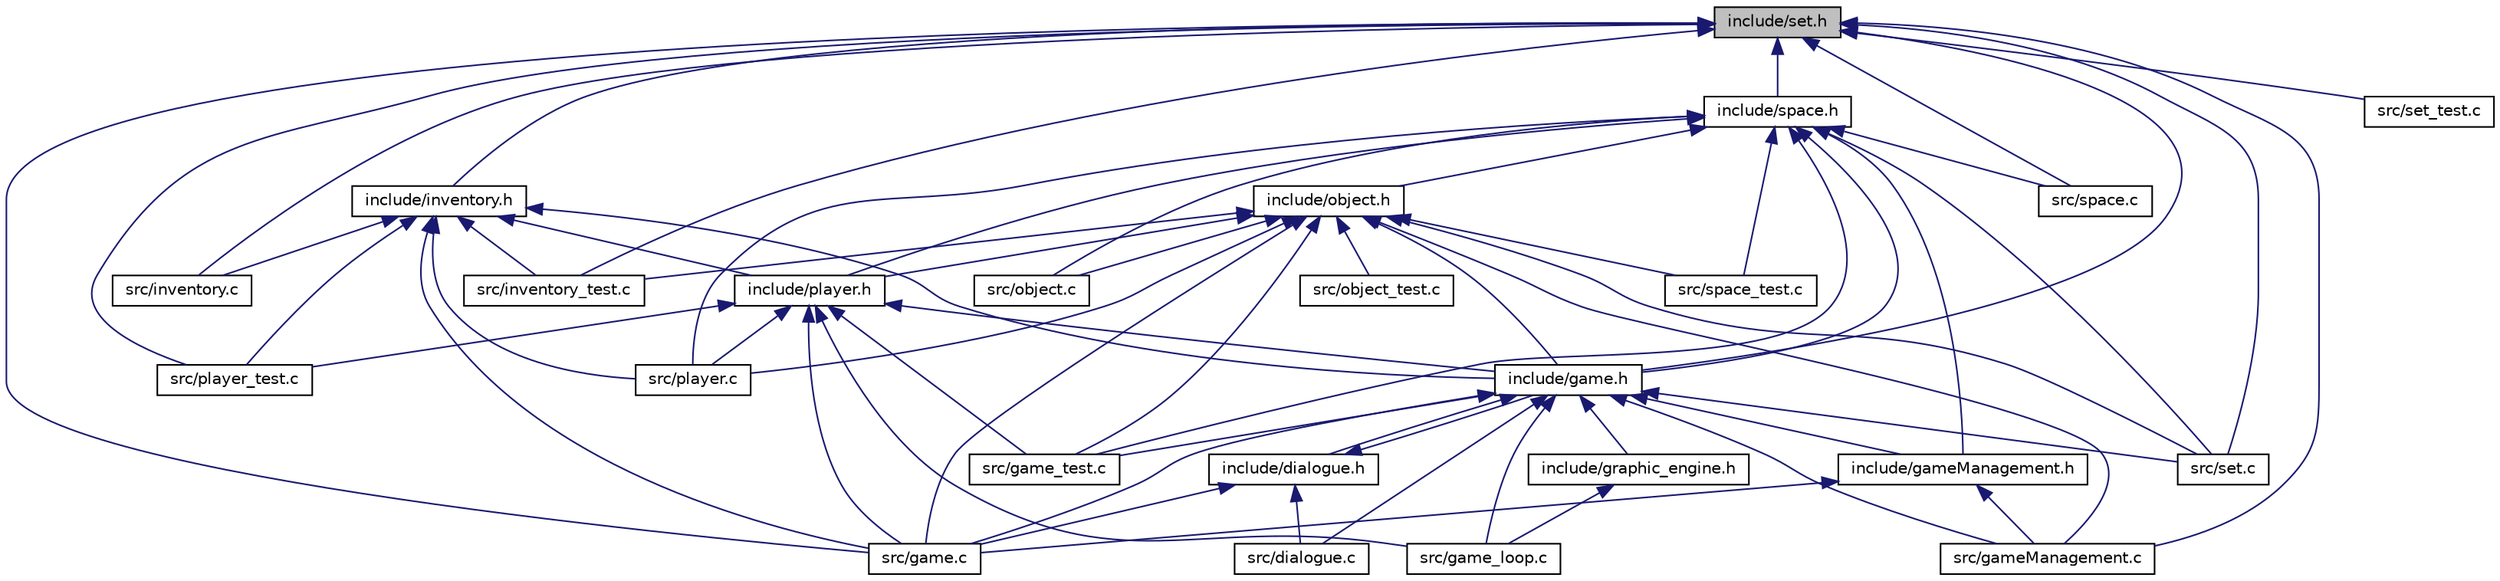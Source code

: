 digraph "include/set.h"
{
 // LATEX_PDF_SIZE
  edge [fontname="Helvetica",fontsize="10",labelfontname="Helvetica",labelfontsize="10"];
  node [fontname="Helvetica",fontsize="10",shape=record];
  Node1 [label="include/set.h",height=0.2,width=0.4,color="black", fillcolor="grey75", style="filled", fontcolor="black",tooltip="It defines the header of set."];
  Node1 -> Node2 [dir="back",color="midnightblue",fontsize="10",style="solid",fontname="Helvetica"];
  Node2 [label="src/game.c",height=0.2,width=0.4,color="black", fillcolor="white", style="filled",URL="$game_8c.html",tooltip="It implements the game interface and all the associated callbacks for each command."];
  Node1 -> Node3 [dir="back",color="midnightblue",fontsize="10",style="solid",fontname="Helvetica"];
  Node3 [label="src/gameManagement.c",height=0.2,width=0.4,color="black", fillcolor="white", style="filled",URL="$gameManagement_8c.html",tooltip="It implements the gameManagement module."];
  Node1 -> Node4 [dir="back",color="midnightblue",fontsize="10",style="solid",fontname="Helvetica"];
  Node4 [label="src/inventory.c",height=0.2,width=0.4,color="black", fillcolor="white", style="filled",URL="$inventory_8c.html",tooltip="Modulo encargado del inventario del jugador."];
  Node1 -> Node5 [dir="back",color="midnightblue",fontsize="10",style="solid",fontname="Helvetica"];
  Node5 [label="src/inventory_test.c",height=0.2,width=0.4,color="black", fillcolor="white", style="filled",URL="$inventory__test_8c.html",tooltip="Test que compprueba la funcionalidad de inventory."];
  Node1 -> Node6 [dir="back",color="midnightblue",fontsize="10",style="solid",fontname="Helvetica"];
  Node6 [label="src/player_test.c",height=0.2,width=0.4,color="black", fillcolor="white", style="filled",URL="$player__test_8c.html",tooltip="It tests player module."];
  Node1 -> Node7 [dir="back",color="midnightblue",fontsize="10",style="solid",fontname="Helvetica"];
  Node7 [label="src/set.c",height=0.2,width=0.4,color="black", fillcolor="white", style="filled",URL="$set_8c.html",tooltip="Implementación de la estructura de conjuntos y todas sus funciones."];
  Node1 -> Node8 [dir="back",color="midnightblue",fontsize="10",style="solid",fontname="Helvetica"];
  Node8 [label="src/set_test.c",height=0.2,width=0.4,color="black", fillcolor="white", style="filled",URL="$set__test_8c.html",tooltip="Test que compprueba la funcionalidad de set."];
  Node1 -> Node9 [dir="back",color="midnightblue",fontsize="10",style="solid",fontname="Helvetica"];
  Node9 [label="src/space.c",height=0.2,width=0.4,color="black", fillcolor="white", style="filled",URL="$space_8c.html",tooltip="It defines a space."];
  Node1 -> Node10 [dir="back",color="midnightblue",fontsize="10",style="solid",fontname="Helvetica"];
  Node10 [label="include/space.h",height=0.2,width=0.4,color="black", fillcolor="white", style="filled",URL="$space_8h.html",tooltip="It defines a space."];
  Node10 -> Node11 [dir="back",color="midnightblue",fontsize="10",style="solid",fontname="Helvetica"];
  Node11 [label="src/game_test.c",height=0.2,width=0.4,color="black", fillcolor="white", style="filled",URL="$game__test_8c.html",tooltip="It tests game module."];
  Node10 -> Node12 [dir="back",color="midnightblue",fontsize="10",style="solid",fontname="Helvetica"];
  Node12 [label="src/object.c",height=0.2,width=0.4,color="black", fillcolor="white", style="filled",URL="$object_8c.html",tooltip="Implementación de la estructura de objetos y sus funciones."];
  Node10 -> Node13 [dir="back",color="midnightblue",fontsize="10",style="solid",fontname="Helvetica"];
  Node13 [label="src/player.c",height=0.2,width=0.4,color="black", fillcolor="white", style="filled",URL="$player_8c.html",tooltip="Implementación de la estructura de objetos y sus funciones."];
  Node10 -> Node7 [dir="back",color="midnightblue",fontsize="10",style="solid",fontname="Helvetica"];
  Node10 -> Node9 [dir="back",color="midnightblue",fontsize="10",style="solid",fontname="Helvetica"];
  Node10 -> Node14 [dir="back",color="midnightblue",fontsize="10",style="solid",fontname="Helvetica"];
  Node14 [label="src/space_test.c",height=0.2,width=0.4,color="black", fillcolor="white", style="filled",URL="$space__test_8c.html",tooltip="It tests space module."];
  Node10 -> Node15 [dir="back",color="midnightblue",fontsize="10",style="solid",fontname="Helvetica"];
  Node15 [label="include/game.h",height=0.2,width=0.4,color="black", fillcolor="white", style="filled",URL="$game_8h.html",tooltip="It defines the game interface for each command."];
  Node15 -> Node16 [dir="back",color="midnightblue",fontsize="10",style="solid",fontname="Helvetica"];
  Node16 [label="src/dialogue.c",height=0.2,width=0.4,color="black", fillcolor="white", style="filled",URL="$dialogue_8c.html",tooltip="Modulo de dialogos."];
  Node15 -> Node2 [dir="back",color="midnightblue",fontsize="10",style="solid",fontname="Helvetica"];
  Node15 -> Node17 [dir="back",color="midnightblue",fontsize="10",style="solid",fontname="Helvetica"];
  Node17 [label="src/game_loop.c",height=0.2,width=0.4,color="black", fillcolor="white", style="filled",URL="$game__loop_8c.html",tooltip="It defines the game loop."];
  Node15 -> Node11 [dir="back",color="midnightblue",fontsize="10",style="solid",fontname="Helvetica"];
  Node15 -> Node3 [dir="back",color="midnightblue",fontsize="10",style="solid",fontname="Helvetica"];
  Node15 -> Node7 [dir="back",color="midnightblue",fontsize="10",style="solid",fontname="Helvetica"];
  Node15 -> Node18 [dir="back",color="midnightblue",fontsize="10",style="solid",fontname="Helvetica"];
  Node18 [label="include/dialogue.h",height=0.2,width=0.4,color="black", fillcolor="white", style="filled",URL="$dialogue_8h_source.html",tooltip=" "];
  Node18 -> Node16 [dir="back",color="midnightblue",fontsize="10",style="solid",fontname="Helvetica"];
  Node18 -> Node2 [dir="back",color="midnightblue",fontsize="10",style="solid",fontname="Helvetica"];
  Node18 -> Node15 [dir="back",color="midnightblue",fontsize="10",style="solid",fontname="Helvetica"];
  Node15 -> Node19 [dir="back",color="midnightblue",fontsize="10",style="solid",fontname="Helvetica"];
  Node19 [label="include/gameManagement.h",height=0.2,width=0.4,color="black", fillcolor="white", style="filled",URL="$gameManagement_8h_source.html",tooltip=" "];
  Node19 -> Node2 [dir="back",color="midnightblue",fontsize="10",style="solid",fontname="Helvetica"];
  Node19 -> Node3 [dir="back",color="midnightblue",fontsize="10",style="solid",fontname="Helvetica"];
  Node15 -> Node20 [dir="back",color="midnightblue",fontsize="10",style="solid",fontname="Helvetica"];
  Node20 [label="include/graphic_engine.h",height=0.2,width=0.4,color="black", fillcolor="white", style="filled",URL="$graphic__engine_8h.html",tooltip="It defines a textual graphic engine."];
  Node20 -> Node17 [dir="back",color="midnightblue",fontsize="10",style="solid",fontname="Helvetica"];
  Node10 -> Node21 [dir="back",color="midnightblue",fontsize="10",style="solid",fontname="Helvetica"];
  Node21 [label="include/player.h",height=0.2,width=0.4,color="black", fillcolor="white", style="filled",URL="$player_8h.html",tooltip="Implementación de la estructura de objetos y sus funciones."];
  Node21 -> Node2 [dir="back",color="midnightblue",fontsize="10",style="solid",fontname="Helvetica"];
  Node21 -> Node17 [dir="back",color="midnightblue",fontsize="10",style="solid",fontname="Helvetica"];
  Node21 -> Node11 [dir="back",color="midnightblue",fontsize="10",style="solid",fontname="Helvetica"];
  Node21 -> Node13 [dir="back",color="midnightblue",fontsize="10",style="solid",fontname="Helvetica"];
  Node21 -> Node6 [dir="back",color="midnightblue",fontsize="10",style="solid",fontname="Helvetica"];
  Node21 -> Node15 [dir="back",color="midnightblue",fontsize="10",style="solid",fontname="Helvetica"];
  Node10 -> Node22 [dir="back",color="midnightblue",fontsize="10",style="solid",fontname="Helvetica"];
  Node22 [label="include/object.h",height=0.2,width=0.4,color="black", fillcolor="white", style="filled",URL="$object_8h.html",tooltip="Administrar objetos."];
  Node22 -> Node2 [dir="back",color="midnightblue",fontsize="10",style="solid",fontname="Helvetica"];
  Node22 -> Node11 [dir="back",color="midnightblue",fontsize="10",style="solid",fontname="Helvetica"];
  Node22 -> Node3 [dir="back",color="midnightblue",fontsize="10",style="solid",fontname="Helvetica"];
  Node22 -> Node5 [dir="back",color="midnightblue",fontsize="10",style="solid",fontname="Helvetica"];
  Node22 -> Node12 [dir="back",color="midnightblue",fontsize="10",style="solid",fontname="Helvetica"];
  Node22 -> Node23 [dir="back",color="midnightblue",fontsize="10",style="solid",fontname="Helvetica"];
  Node23 [label="src/object_test.c",height=0.2,width=0.4,color="black", fillcolor="white", style="filled",URL="$object__test_8c.html",tooltip="It tests player module."];
  Node22 -> Node13 [dir="back",color="midnightblue",fontsize="10",style="solid",fontname="Helvetica"];
  Node22 -> Node7 [dir="back",color="midnightblue",fontsize="10",style="solid",fontname="Helvetica"];
  Node22 -> Node14 [dir="back",color="midnightblue",fontsize="10",style="solid",fontname="Helvetica"];
  Node22 -> Node21 [dir="back",color="midnightblue",fontsize="10",style="solid",fontname="Helvetica"];
  Node22 -> Node15 [dir="back",color="midnightblue",fontsize="10",style="solid",fontname="Helvetica"];
  Node10 -> Node19 [dir="back",color="midnightblue",fontsize="10",style="solid",fontname="Helvetica"];
  Node1 -> Node24 [dir="back",color="midnightblue",fontsize="10",style="solid",fontname="Helvetica"];
  Node24 [label="include/inventory.h",height=0.2,width=0.4,color="black", fillcolor="white", style="filled",URL="$inventory_8h.html",tooltip="It defines the header of inventory."];
  Node24 -> Node2 [dir="back",color="midnightblue",fontsize="10",style="solid",fontname="Helvetica"];
  Node24 -> Node4 [dir="back",color="midnightblue",fontsize="10",style="solid",fontname="Helvetica"];
  Node24 -> Node5 [dir="back",color="midnightblue",fontsize="10",style="solid",fontname="Helvetica"];
  Node24 -> Node13 [dir="back",color="midnightblue",fontsize="10",style="solid",fontname="Helvetica"];
  Node24 -> Node6 [dir="back",color="midnightblue",fontsize="10",style="solid",fontname="Helvetica"];
  Node24 -> Node21 [dir="back",color="midnightblue",fontsize="10",style="solid",fontname="Helvetica"];
  Node24 -> Node15 [dir="back",color="midnightblue",fontsize="10",style="solid",fontname="Helvetica"];
  Node1 -> Node15 [dir="back",color="midnightblue",fontsize="10",style="solid",fontname="Helvetica"];
}

